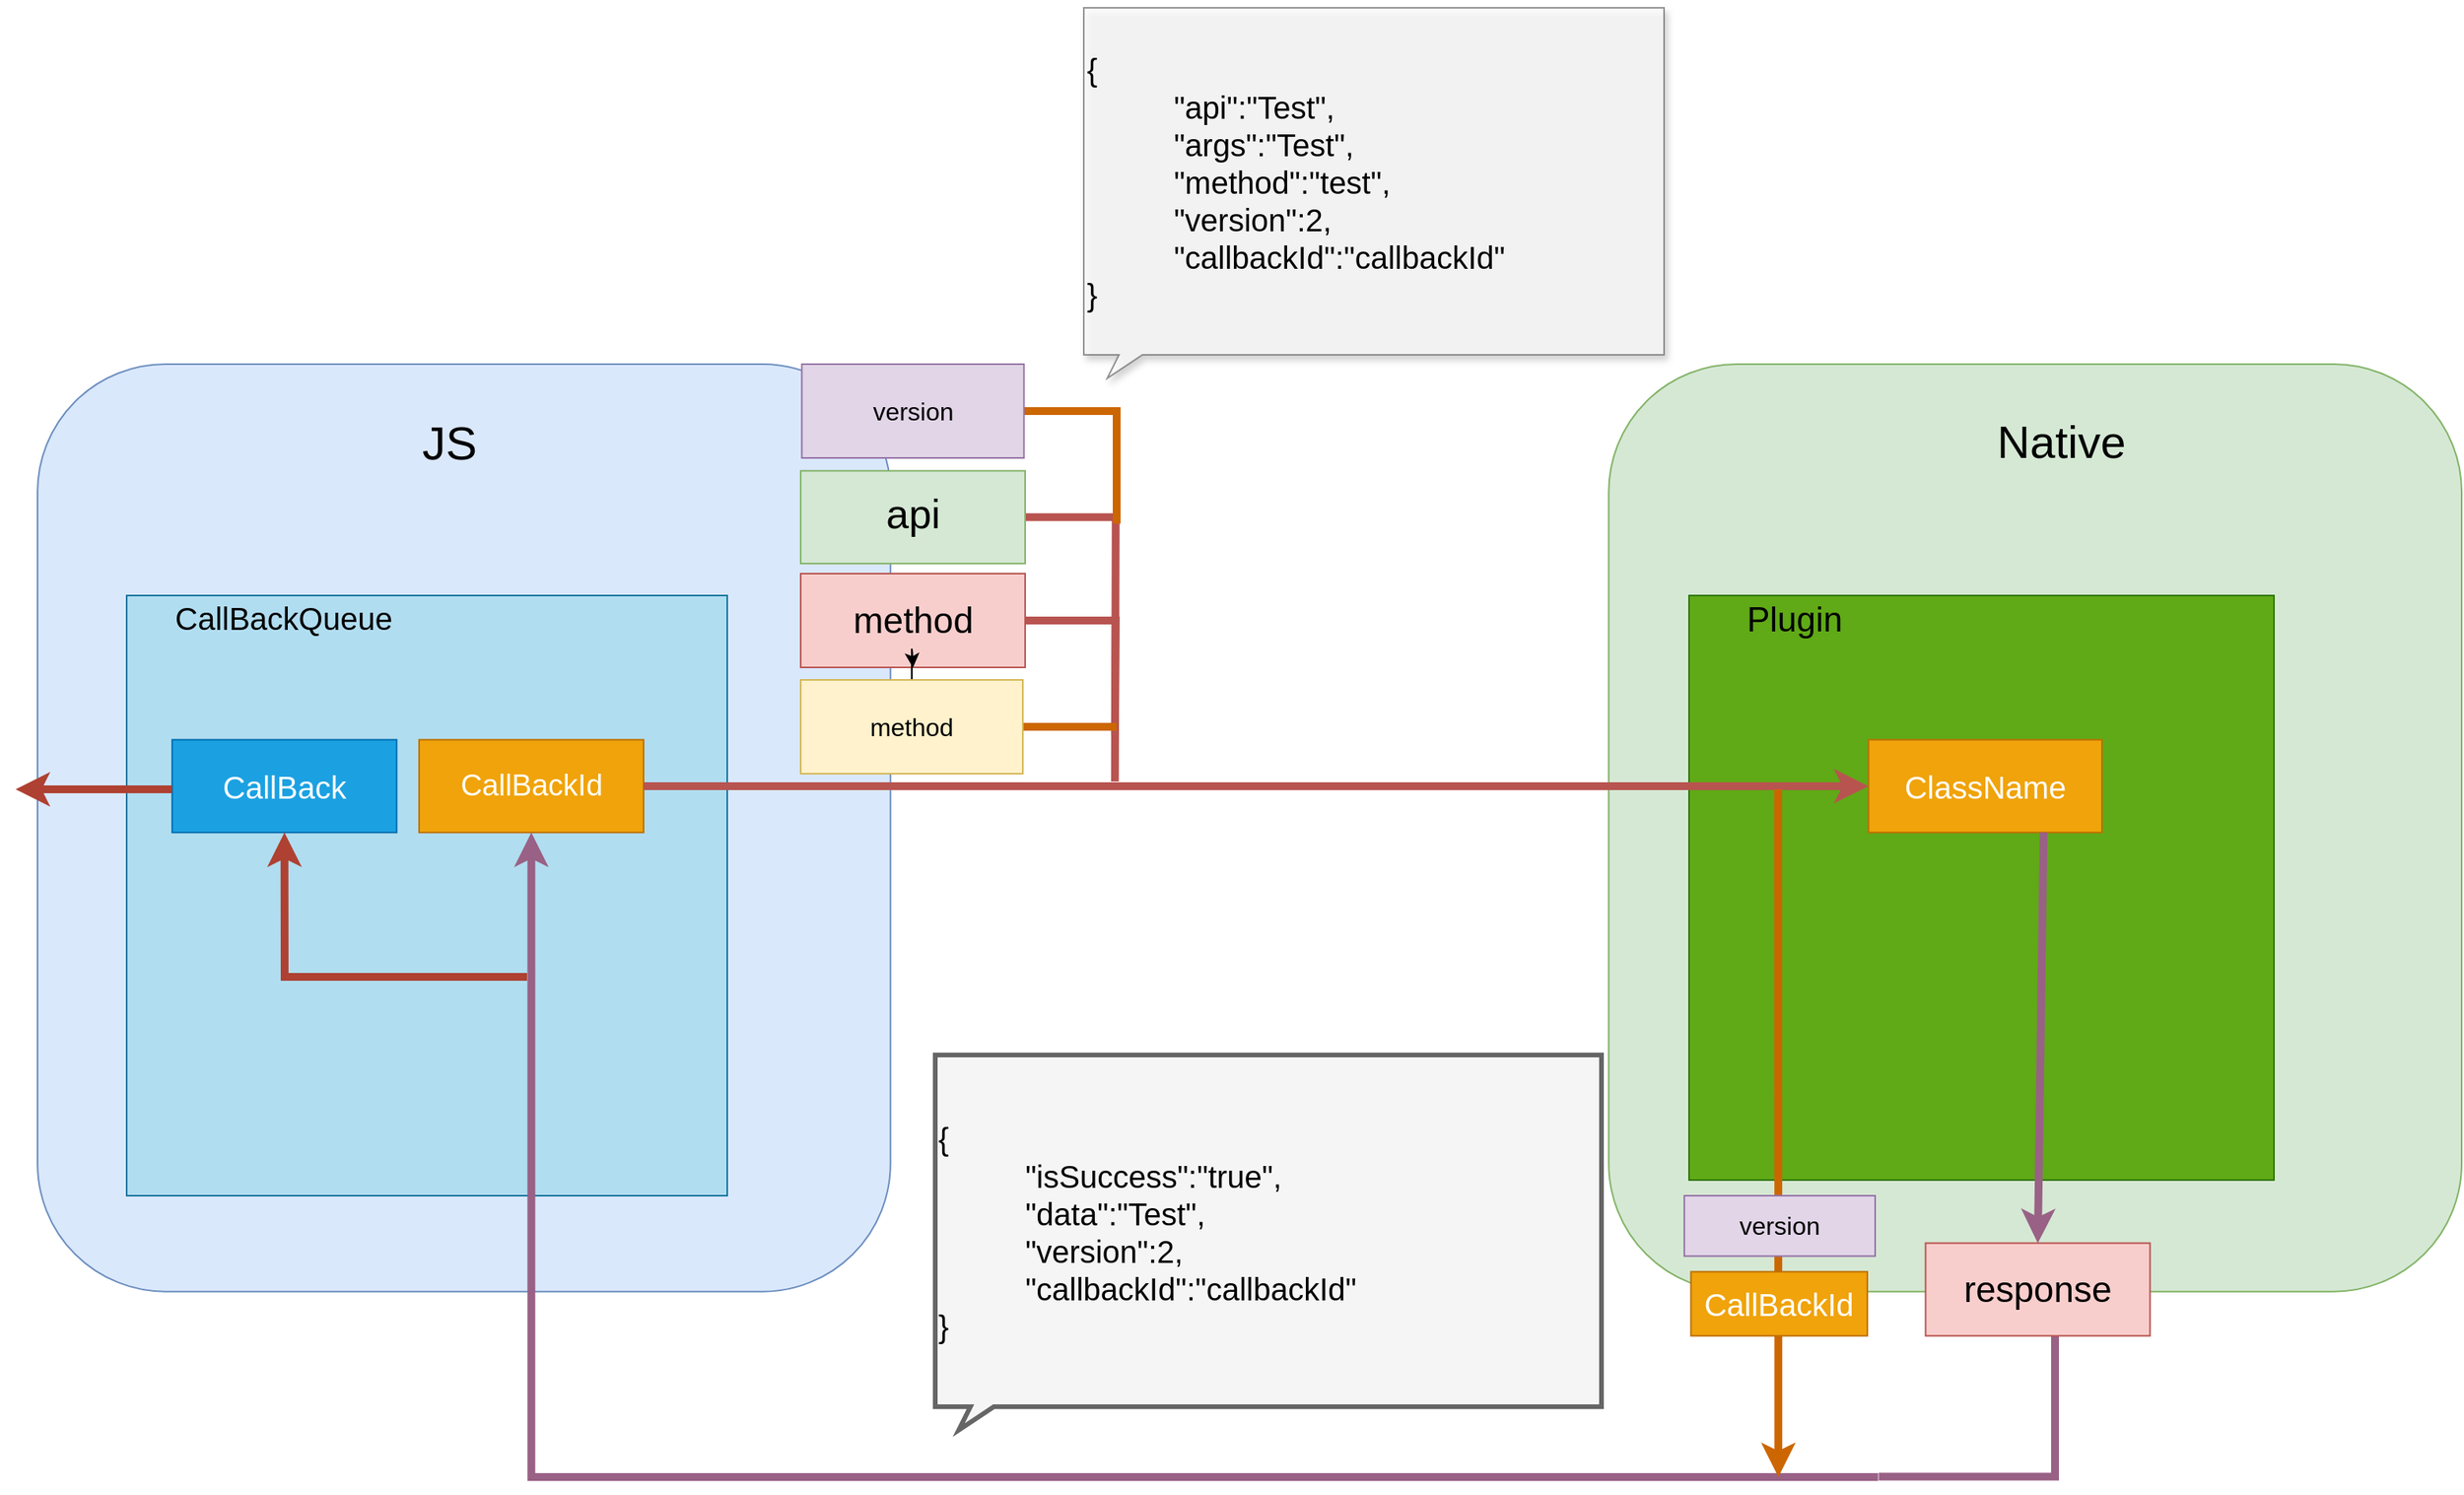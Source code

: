 <mxfile version="13.5.1" type="github">
  <diagram id="elwhyj4fdwue1sdrTzf3" name="Page-1">
    <mxGraphModel dx="2377" dy="1177" grid="1" gridSize="10" guides="1" tooltips="1" connect="1" arrows="1" fold="1" page="1" pageScale="1" pageWidth="827" pageHeight="1169" math="0" shadow="0">
      <root>
        <mxCell id="0" />
        <mxCell id="1" parent="0" />
        <mxCell id="IIdtJhchTJpBkHJc9AqT-1" value="" style="rounded=1;whiteSpace=wrap;html=1;fillColor=#dae8fc;strokeColor=#6c8ebf;" parent="1" vertex="1">
          <mxGeometry x="270" y="338" width="545.37" height="593.333" as="geometry" />
        </mxCell>
        <mxCell id="IIdtJhchTJpBkHJc9AqT-2" value="" style="rounded=1;whiteSpace=wrap;html=1;fillColor=#d5e8d4;strokeColor=#82b366;" parent="1" vertex="1">
          <mxGeometry x="1274.63" y="338" width="545.37" height="593.333" as="geometry" />
        </mxCell>
        <mxCell id="IIdtJhchTJpBkHJc9AqT-3" value="&lt;font style=&quot;font-size: 29px&quot;&gt;Native&lt;/font&gt;" style="text;html=1;resizable=0;points=[];autosize=1;align=left;verticalAlign=top;spacingTop=-4;" parent="1" vertex="1">
          <mxGeometry x="1520.742" y="367.667" width="100" height="20" as="geometry" />
        </mxCell>
        <mxCell id="IIdtJhchTJpBkHJc9AqT-4" value="&lt;font style=&quot;font-size: 30px&quot;&gt;JS&lt;br&gt;&lt;/font&gt;" style="text;html=1;resizable=0;points=[];autosize=1;align=left;verticalAlign=top;spacingTop=-4;" parent="1" vertex="1">
          <mxGeometry x="513.984" y="367.667" width="50" height="20" as="geometry" />
        </mxCell>
        <mxCell id="IIdtJhchTJpBkHJc9AqT-5" value="" style="whiteSpace=wrap;html=1;aspect=fixed;fillColor=#60a917;strokeColor=#2D7600;fontColor=#ffffff;" parent="1" vertex="1">
          <mxGeometry x="1326" y="486" width="374" height="374" as="geometry" />
        </mxCell>
        <mxCell id="IIdtJhchTJpBkHJc9AqT-6" value="" style="whiteSpace=wrap;html=1;aspect=fixed;fillColor=#b1ddf0;strokeColor=#10739e;" parent="1" vertex="1">
          <mxGeometry x="327" y="486" width="384" height="384" as="geometry" />
        </mxCell>
        <mxCell id="IIdtJhchTJpBkHJc9AqT-7" value="&lt;font style=&quot;font-size: 20px&quot;&gt;CallBackQueue&lt;/font&gt;" style="text;html=1;resizable=0;points=[];autosize=1;align=left;verticalAlign=top;spacingTop=-4;" parent="1" vertex="1">
          <mxGeometry x="356.111" y="486.333" width="150" height="20" as="geometry" />
        </mxCell>
        <mxCell id="IIdtJhchTJpBkHJc9AqT-8" value="&lt;font style=&quot;font-size: 20px&quot;&gt;CallBack&lt;/font&gt;" style="rounded=0;whiteSpace=wrap;html=1;fillColor=#1ba1e2;strokeColor=#006EAF;fontColor=#ffffff;" parent="1" vertex="1">
          <mxGeometry x="356.111" y="578.3" width="143.519" height="59.333" as="geometry" />
        </mxCell>
        <mxCell id="IIdtJhchTJpBkHJc9AqT-9" value="&lt;font style=&quot;font-size: 19px&quot;&gt;CallBackId&lt;/font&gt;" style="rounded=0;whiteSpace=wrap;html=1;fillColor=#f0a30a;strokeColor=#BD7000;fontColor=#ffffff;" parent="1" vertex="1">
          <mxGeometry x="513.981" y="578.3" width="143.519" height="59.333" as="geometry" />
        </mxCell>
        <mxCell id="IIdtJhchTJpBkHJc9AqT-11" value="&lt;font style=&quot;font-size: 20px&quot;&gt;ClassName&lt;/font&gt;" style="rounded=0;whiteSpace=wrap;html=1;fillColor=#f0a30a;strokeColor=#BD7000;fontColor=#ffffff;" parent="1" vertex="1">
          <mxGeometry x="1440.74" y="578.303" width="149.259" height="59.333" as="geometry" />
        </mxCell>
        <mxCell id="IIdtJhchTJpBkHJc9AqT-12" style="edgeStyle=orthogonalEdgeStyle;rounded=0;orthogonalLoop=1;jettySize=auto;html=1;endArrow=none;endFill=0;strokeColor=#b85450;gradientColor=#ea6b66;fillColor=#f8cecc;strokeWidth=5;" parent="1" source="IIdtJhchTJpBkHJc9AqT-13" edge="1">
          <mxGeometry relative="1" as="geometry">
            <mxPoint x="958.889" y="575.333" as="targetPoint" />
          </mxGeometry>
        </mxCell>
        <mxCell id="IIdtJhchTJpBkHJc9AqT-13" value="&lt;font style=&quot;font-size: 23px&quot;&gt;method&lt;/font&gt;" style="rounded=0;whiteSpace=wrap;html=1;fillColor=#f8cecc;strokeColor=#b85450;" parent="1" vertex="1">
          <mxGeometry x="757.96" y="472" width="143.52" height="60" as="geometry" />
        </mxCell>
        <mxCell id="IIdtJhchTJpBkHJc9AqT-14" style="edgeStyle=orthogonalEdgeStyle;rounded=0;orthogonalLoop=1;jettySize=auto;html=1;exitX=1;exitY=0.5;exitDx=0;exitDy=0;endArrow=none;endFill=0;strokeColor=#b85450;gradientColor=#ea6b66;fillColor=#f8cecc;strokeWidth=5;" parent="1" source="IIdtJhchTJpBkHJc9AqT-15" edge="1">
          <mxGeometry relative="1" as="geometry">
            <mxPoint x="958.889" y="605" as="targetPoint" />
          </mxGeometry>
        </mxCell>
        <mxCell id="IIdtJhchTJpBkHJc9AqT-15" value="&lt;span style=&quot;line-height: 120%&quot;&gt;&lt;font style=&quot;font-size: 26px&quot;&gt;api&lt;/font&gt;&lt;/span&gt;" style="rounded=0;whiteSpace=wrap;html=1;fillColor=#d5e8d4;strokeColor=#82b366;" parent="1" vertex="1">
          <mxGeometry x="757.963" y="406.233" width="143.519" height="59.333" as="geometry" />
        </mxCell>
        <mxCell id="IIdtJhchTJpBkHJc9AqT-18" style="edgeStyle=orthogonalEdgeStyle;rounded=0;orthogonalLoop=1;jettySize=auto;html=1;endArrow=none;endFill=0;strokeColor=#996185;gradientColor=#d5739d;fillColor=#e6d0de;strokeWidth=5;" parent="1" source="IIdtJhchTJpBkHJc9AqT-19" edge="1">
          <mxGeometry relative="1" as="geometry">
            <mxPoint x="1447.248" y="1049.795" as="targetPoint" />
            <Array as="points">
              <mxPoint x="1560" y="1050" />
            </Array>
          </mxGeometry>
        </mxCell>
        <mxCell id="IIdtJhchTJpBkHJc9AqT-19" value="&lt;font style=&quot;font-size: 23px&quot;&gt;response&lt;/font&gt;" style="rounded=0;whiteSpace=wrap;html=1;fillColor=#f8cecc;strokeColor=#b85450;" parent="1" vertex="1">
          <mxGeometry x="1477.223" y="900.337" width="143.519" height="59.333" as="geometry" />
        </mxCell>
        <mxCell id="IIdtJhchTJpBkHJc9AqT-20" value="" style="endArrow=classic;html=1;strokeColor=#996185;rounded=0;gradientColor=#d5739d;fillColor=#e6d0de;entryX=0.5;entryY=1;entryDx=0;entryDy=0;strokeWidth=5;" parent="1" target="IIdtJhchTJpBkHJc9AqT-9" edge="1">
          <mxGeometry width="50" height="50" relative="1" as="geometry">
            <mxPoint x="1446.852" y="1050" as="sourcePoint" />
            <mxPoint x="499.63" y="1020.333" as="targetPoint" />
            <Array as="points">
              <mxPoint x="585.741" y="1050" />
            </Array>
          </mxGeometry>
        </mxCell>
        <mxCell id="IIdtJhchTJpBkHJc9AqT-21" value="" style="endArrow=classic;html=1;strokeColor=#b85450;exitX=1;exitY=0.5;exitDx=0;exitDy=0;gradientColor=#ea6b66;fillColor=#f8cecc;strokeWidth=5;" parent="1" source="IIdtJhchTJpBkHJc9AqT-9" edge="1" target="IIdtJhchTJpBkHJc9AqT-11">
          <mxGeometry width="50" height="50" relative="1" as="geometry">
            <mxPoint x="872.778" y="723.667" as="sourcePoint" />
            <mxPoint x="1360.741" y="605" as="targetPoint" />
          </mxGeometry>
        </mxCell>
        <mxCell id="IIdtJhchTJpBkHJc9AqT-22" value="" style="endArrow=classic;html=1;strokeColor=#996185;entryX=0.5;entryY=0;entryDx=0;entryDy=0;exitX=0.75;exitY=1;exitDx=0;exitDy=0;gradientColor=#d5739d;fillColor=#e6d0de;strokeWidth=5;" parent="1" source="IIdtJhchTJpBkHJc9AqT-11" target="IIdtJhchTJpBkHJc9AqT-19" edge="1">
          <mxGeometry width="50" height="50" relative="1" as="geometry">
            <mxPoint x="1607.593" y="634.667" as="sourcePoint" />
            <mxPoint x="1245.926" y="694" as="targetPoint" />
          </mxGeometry>
        </mxCell>
        <mxCell id="IIdtJhchTJpBkHJc9AqT-24" value="&lt;font style=&quot;font-size: 20px&quot;&gt;{&lt;br&gt;&amp;nbsp; &amp;nbsp; &amp;nbsp; &amp;nbsp; &amp;nbsp; &quot;api&quot;:&quot;Test&quot;,&lt;br&gt;&amp;nbsp; &amp;nbsp; &amp;nbsp; &amp;nbsp; &amp;nbsp; &quot;args&quot;:&quot;Test&quot;,&lt;br&gt;&amp;nbsp; &amp;nbsp; &amp;nbsp; &amp;nbsp; &amp;nbsp; &quot;method&quot;:&quot;test&quot;,&lt;br&gt;&amp;nbsp; &amp;nbsp; &amp;nbsp; &amp;nbsp; &amp;nbsp; &quot;version&quot;:2,&lt;br&gt;&amp;nbsp; &amp;nbsp; &amp;nbsp; &amp;nbsp; &amp;nbsp; &quot;callbackId&quot;:&quot;callbackId&quot;&lt;br&gt;}&lt;/font&gt;" style="whiteSpace=wrap;html=1;shape=mxgraph.basic.rectCallout;dx=30;dy=15;boundedLbl=1;strokeColor=#666666;gradientDirection=west;align=left;strokeWidth=1;shadow=1;sketch=0;opacity=70;" parent="1" vertex="1">
          <mxGeometry x="939" y="110" width="371" height="237" as="geometry" />
        </mxCell>
        <mxCell id="IIdtJhchTJpBkHJc9AqT-25" value="&lt;span style=&quot;font-size: 20px&quot;&gt;{&lt;/span&gt;&lt;br style=&quot;font-size: 20px&quot;&gt;&lt;span style=&quot;font-size: 20px&quot;&gt;&amp;nbsp; &amp;nbsp; &amp;nbsp; &amp;nbsp; &amp;nbsp; &quot;isSuccess&quot;:&quot;true&quot;,&lt;/span&gt;&lt;br style=&quot;font-size: 20px&quot;&gt;&lt;span style=&quot;font-size: 20px&quot;&gt;&amp;nbsp; &amp;nbsp; &amp;nbsp; &amp;nbsp; &amp;nbsp; &quot;data&quot;:&quot;Test&quot;,&lt;/span&gt;&lt;br style=&quot;font-size: 20px&quot;&gt;&lt;span style=&quot;font-size: 20px&quot;&gt;&amp;nbsp; &amp;nbsp; &amp;nbsp; &amp;nbsp; &amp;nbsp; &quot;version&quot;:2,&lt;/span&gt;&lt;br style=&quot;font-size: 20px&quot;&gt;&lt;span style=&quot;font-size: 20px&quot;&gt;&amp;nbsp; &amp;nbsp; &amp;nbsp; &amp;nbsp; &amp;nbsp; &quot;callbackId&quot;:&quot;callbackId&quot;&lt;/span&gt;&lt;br style=&quot;font-size: 20px&quot;&gt;&lt;span style=&quot;font-size: 20px&quot;&gt;}&lt;/span&gt;" style="whiteSpace=wrap;html=1;shape=mxgraph.basic.rectCallout;dx=30;dy=15;boundedLbl=1;gradientColor=none;fillColor=#f5f5f5;strokeColor=#666666;gradientDirection=west;align=left;strokeWidth=3;" parent="1" vertex="1">
          <mxGeometry x="844" y="780" width="426" height="240" as="geometry" />
        </mxCell>
        <mxCell id="IIdtJhchTJpBkHJc9AqT-26" value="" style="endArrow=classic;html=1;strokeColor=#ae4132;strokeWidth=5;fillColor=#fad9d5;" parent="1" edge="1">
          <mxGeometry width="50" height="50" relative="1" as="geometry">
            <mxPoint x="356" y="610" as="sourcePoint" />
            <mxPoint x="256" y="610" as="targetPoint" />
            <Array as="points">
              <mxPoint x="336" y="610" />
            </Array>
          </mxGeometry>
        </mxCell>
        <mxCell id="IIdtJhchTJpBkHJc9AqT-28" value="" style="endArrow=none;html=1;strokeColor=#ae4132;strokeWidth=5;exitX=0.5;exitY=1;exitDx=0;exitDy=0;rounded=0;fillColor=#fad9d5;startArrow=classic;startFill=1;" parent="1" source="IIdtJhchTJpBkHJc9AqT-8" edge="1">
          <mxGeometry width="50" height="50" relative="1" as="geometry">
            <mxPoint x="443" y="780" as="sourcePoint" />
            <mxPoint x="583" y="730" as="targetPoint" />
            <Array as="points">
              <mxPoint x="428" y="730" />
            </Array>
          </mxGeometry>
        </mxCell>
        <mxCell id="IIdtJhchTJpBkHJc9AqT-30" value="&lt;font style=&quot;font-size: 22px&quot;&gt;Plugin&lt;/font&gt;" style="text;html=1;resizable=0;points=[];autosize=1;align=left;verticalAlign=top;spacingTop=-4;" parent="1" vertex="1">
          <mxGeometry x="1360.741" y="486.333" width="80" height="20" as="geometry" />
        </mxCell>
        <mxCell id="4PB_59gV5jCWHFCqaR_a-3" value="" style="edgeStyle=orthogonalEdgeStyle;rounded=0;orthogonalLoop=1;jettySize=auto;html=1;" edge="1" parent="1" source="4PB_59gV5jCWHFCqaR_a-2" target="IIdtJhchTJpBkHJc9AqT-13">
          <mxGeometry relative="1" as="geometry" />
        </mxCell>
        <mxCell id="4PB_59gV5jCWHFCqaR_a-4" value="" style="edgeStyle=orthogonalEdgeStyle;rounded=0;orthogonalLoop=1;jettySize=auto;html=1;" edge="1" parent="1" source="4PB_59gV5jCWHFCqaR_a-2" target="IIdtJhchTJpBkHJc9AqT-13">
          <mxGeometry relative="1" as="geometry" />
        </mxCell>
        <mxCell id="4PB_59gV5jCWHFCqaR_a-7" style="edgeStyle=none;orthogonalLoop=1;jettySize=auto;html=1;rounded=0;strokeWidth=5;startArrow=none;startFill=0;endArrow=none;endFill=0;strokeColor=#CC6600;" edge="1" parent="1" source="4PB_59gV5jCWHFCqaR_a-2">
          <mxGeometry relative="1" as="geometry">
            <mxPoint x="960" y="570" as="targetPoint" />
          </mxGeometry>
        </mxCell>
        <mxCell id="4PB_59gV5jCWHFCqaR_a-2" value="&lt;font style=&quot;font-size: 16px&quot;&gt;method&lt;/font&gt;" style="rounded=0;whiteSpace=wrap;html=1;fillColor=#fff2cc;strokeColor=#d6b656;" vertex="1" parent="1">
          <mxGeometry x="757.96" y="540" width="142.04" height="60" as="geometry" />
        </mxCell>
        <mxCell id="4PB_59gV5jCWHFCqaR_a-10" style="edgeStyle=none;rounded=0;orthogonalLoop=1;jettySize=auto;html=1;startArrow=none;startFill=0;endArrow=none;endFill=0;strokeColor=#CC6600;strokeWidth=5;" edge="1" parent="1" source="4PB_59gV5jCWHFCqaR_a-8">
          <mxGeometry relative="1" as="geometry">
            <mxPoint x="960" y="440" as="targetPoint" />
            <Array as="points">
              <mxPoint x="960" y="368" />
            </Array>
          </mxGeometry>
        </mxCell>
        <mxCell id="4PB_59gV5jCWHFCqaR_a-8" value="&lt;font style=&quot;font-size: 16px&quot;&gt;version&lt;/font&gt;" style="rounded=0;whiteSpace=wrap;html=1;fillColor=#e1d5e7;strokeColor=#9673a6;" vertex="1" parent="1">
          <mxGeometry x="758.7" y="338" width="142.04" height="60" as="geometry" />
        </mxCell>
        <mxCell id="4PB_59gV5jCWHFCqaR_a-13" value="" style="endArrow=classic;html=1;strokeColor=#CC6600;strokeWidth=5;" edge="1" parent="1">
          <mxGeometry width="50" height="50" relative="1" as="geometry">
            <mxPoint x="1383" y="610" as="sourcePoint" />
            <mxPoint x="1383.11" y="1050" as="targetPoint" />
          </mxGeometry>
        </mxCell>
        <mxCell id="4PB_59gV5jCWHFCqaR_a-11" value="&lt;font style=&quot;font-size: 16px&quot;&gt;version&lt;/font&gt;" style="rounded=0;whiteSpace=wrap;html=1;fillColor=#e1d5e7;strokeColor=#9673a6;" vertex="1" parent="1">
          <mxGeometry x="1322.96" y="870" width="122.04" height="38.67" as="geometry" />
        </mxCell>
        <mxCell id="IIdtJhchTJpBkHJc9AqT-17" value="&lt;font style=&quot;font-size: 20px&quot;&gt;CallBackId&lt;/font&gt;" style="rounded=0;whiteSpace=wrap;html=1;fillColor=#f0a30a;strokeColor=#BD7000;fontColor=#ffffff;" parent="1" vertex="1">
          <mxGeometry x="1327.22" y="918.67" width="112.78" height="41" as="geometry" />
        </mxCell>
      </root>
    </mxGraphModel>
  </diagram>
</mxfile>
